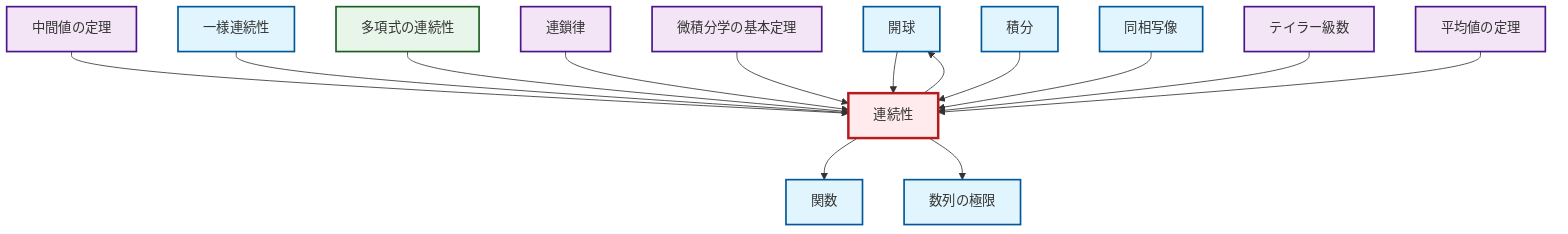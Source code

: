 graph TD
    classDef definition fill:#e1f5fe,stroke:#01579b,stroke-width:2px
    classDef theorem fill:#f3e5f5,stroke:#4a148c,stroke-width:2px
    classDef axiom fill:#fff3e0,stroke:#e65100,stroke-width:2px
    classDef example fill:#e8f5e9,stroke:#1b5e20,stroke-width:2px
    classDef current fill:#ffebee,stroke:#b71c1c,stroke-width:3px
    def-open-ball["開球"]:::definition
    thm-taylor-series["テイラー級数"]:::theorem
    thm-intermediate-value["中間値の定理"]:::theorem
    def-integral["積分"]:::definition
    thm-fundamental-calculus["微積分学の基本定理"]:::theorem
    thm-chain-rule["連鎖律"]:::theorem
    def-homeomorphism["同相写像"]:::definition
    def-uniform-continuity["一様連続性"]:::definition
    ex-polynomial-continuity["多項式の連続性"]:::example
    def-function["関数"]:::definition
    def-continuity["連続性"]:::definition
    thm-mean-value["平均値の定理"]:::theorem
    def-limit["数列の極限"]:::definition
    thm-intermediate-value --> def-continuity
    def-open-ball --> def-continuity
    def-uniform-continuity --> def-continuity
    ex-polynomial-continuity --> def-continuity
    def-continuity --> def-function
    thm-chain-rule --> def-continuity
    def-continuity --> def-open-ball
    thm-fundamental-calculus --> def-continuity
    def-integral --> def-continuity
    def-homeomorphism --> def-continuity
    thm-taylor-series --> def-continuity
    def-continuity --> def-limit
    thm-mean-value --> def-continuity
    class def-continuity current